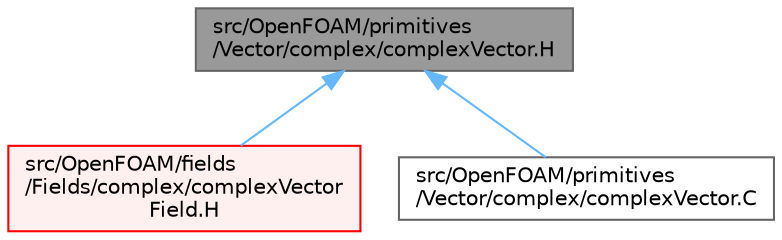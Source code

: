 digraph "src/OpenFOAM/primitives/Vector/complex/complexVector.H"
{
 // LATEX_PDF_SIZE
  bgcolor="transparent";
  edge [fontname=Helvetica,fontsize=10,labelfontname=Helvetica,labelfontsize=10];
  node [fontname=Helvetica,fontsize=10,shape=box,height=0.2,width=0.4];
  Node1 [id="Node000001",label="src/OpenFOAM/primitives\l/Vector/complex/complexVector.H",height=0.2,width=0.4,color="gray40", fillcolor="grey60", style="filled", fontcolor="black",tooltip=" "];
  Node1 -> Node2 [id="edge1_Node000001_Node000002",dir="back",color="steelblue1",style="solid",tooltip=" "];
  Node2 [id="Node000002",label="src/OpenFOAM/fields\l/Fields/complex/complexVector\lField.H",height=0.2,width=0.4,color="red", fillcolor="#FFF0F0", style="filled",URL="$complexVectorField_8H.html",tooltip=" "];
  Node1 -> Node16 [id="edge2_Node000001_Node000016",dir="back",color="steelblue1",style="solid",tooltip=" "];
  Node16 [id="Node000016",label="src/OpenFOAM/primitives\l/Vector/complex/complexVector.C",height=0.2,width=0.4,color="grey40", fillcolor="white", style="filled",URL="$complexVector_8C.html",tooltip=" "];
}
